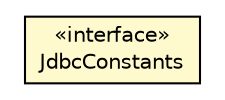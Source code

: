 #!/usr/local/bin/dot
#
# Class diagram 
# Generated by UMLGraph version R5_6_6-8-g8d7759 (http://www.umlgraph.org/)
#

digraph G {
	edge [fontname="Helvetica",fontsize=10,labelfontname="Helvetica",labelfontsize=10];
	node [fontname="Helvetica",fontsize=10,shape=plaintext];
	nodesep=0.25;
	ranksep=0.5;
	// org.dayatang.JdbcConstants
	c61494 [label=<<table title="org.dayatang.JdbcConstants" border="0" cellborder="1" cellspacing="0" cellpadding="2" port="p" bgcolor="lemonChiffon" href="./JdbcConstants.html">
		<tr><td><table border="0" cellspacing="0" cellpadding="1">
<tr><td align="center" balign="center"> &#171;interface&#187; </td></tr>
<tr><td align="center" balign="center"> JdbcConstants </td></tr>
		</table></td></tr>
		</table>>, URL="./JdbcConstants.html", fontname="Helvetica", fontcolor="black", fontsize=10.0];
}

